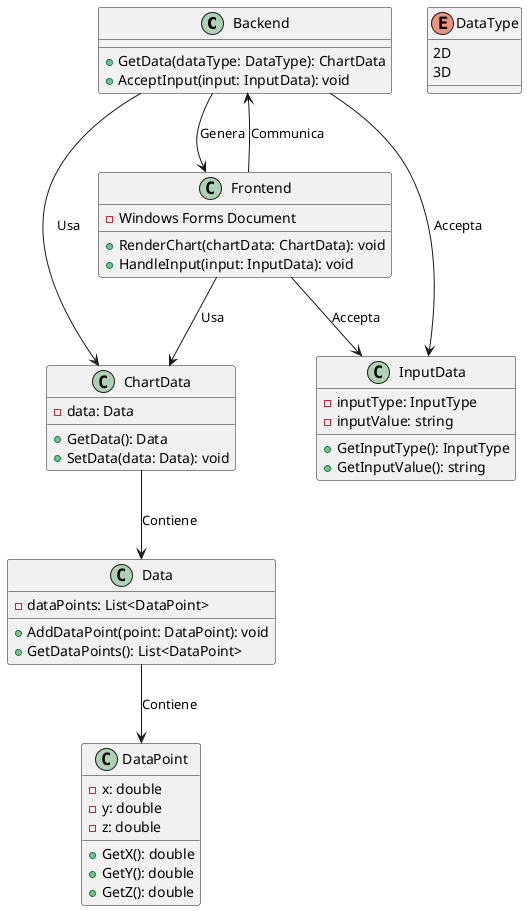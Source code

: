 @startuml
class Backend
{
    +GetData(dataType: DataType): ChartData
    +AcceptInput(input: InputData): void
}

class Frontend
{
    - Windows Forms Document
    +RenderChart(chartData: ChartData): void
    +HandleInput(input: InputData): void
}

class ChartData
{
    -data: Data
    +GetData(): Data
    +SetData(data: Data): void
}

class Data
{
    -dataPoints: List<DataPoint>
    +AddDataPoint(point: DataPoint): void
    +GetDataPoints(): List<DataPoint>
}

class DataPoint
{
    -x: double
    -y: double
    -z: double
    +GetX(): double
    +GetY(): double
    +GetZ(): double
}

enum DataType
{
    2D
    3D
}

class InputData
{
    -inputType: InputType
    -inputValue: string
    +GetInputType(): InputType
    +GetInputValue(): string
}


Backend --> Frontend: Genera
Frontend --> Backend: Communica
Frontend --> ChartData: Usa
Backend --> ChartData: Usa
ChartData --> Data: Contiene
Data --> DataPoint: Contiene
Frontend --> InputData: Accepta
Backend --> InputData: Accepta
@enduml